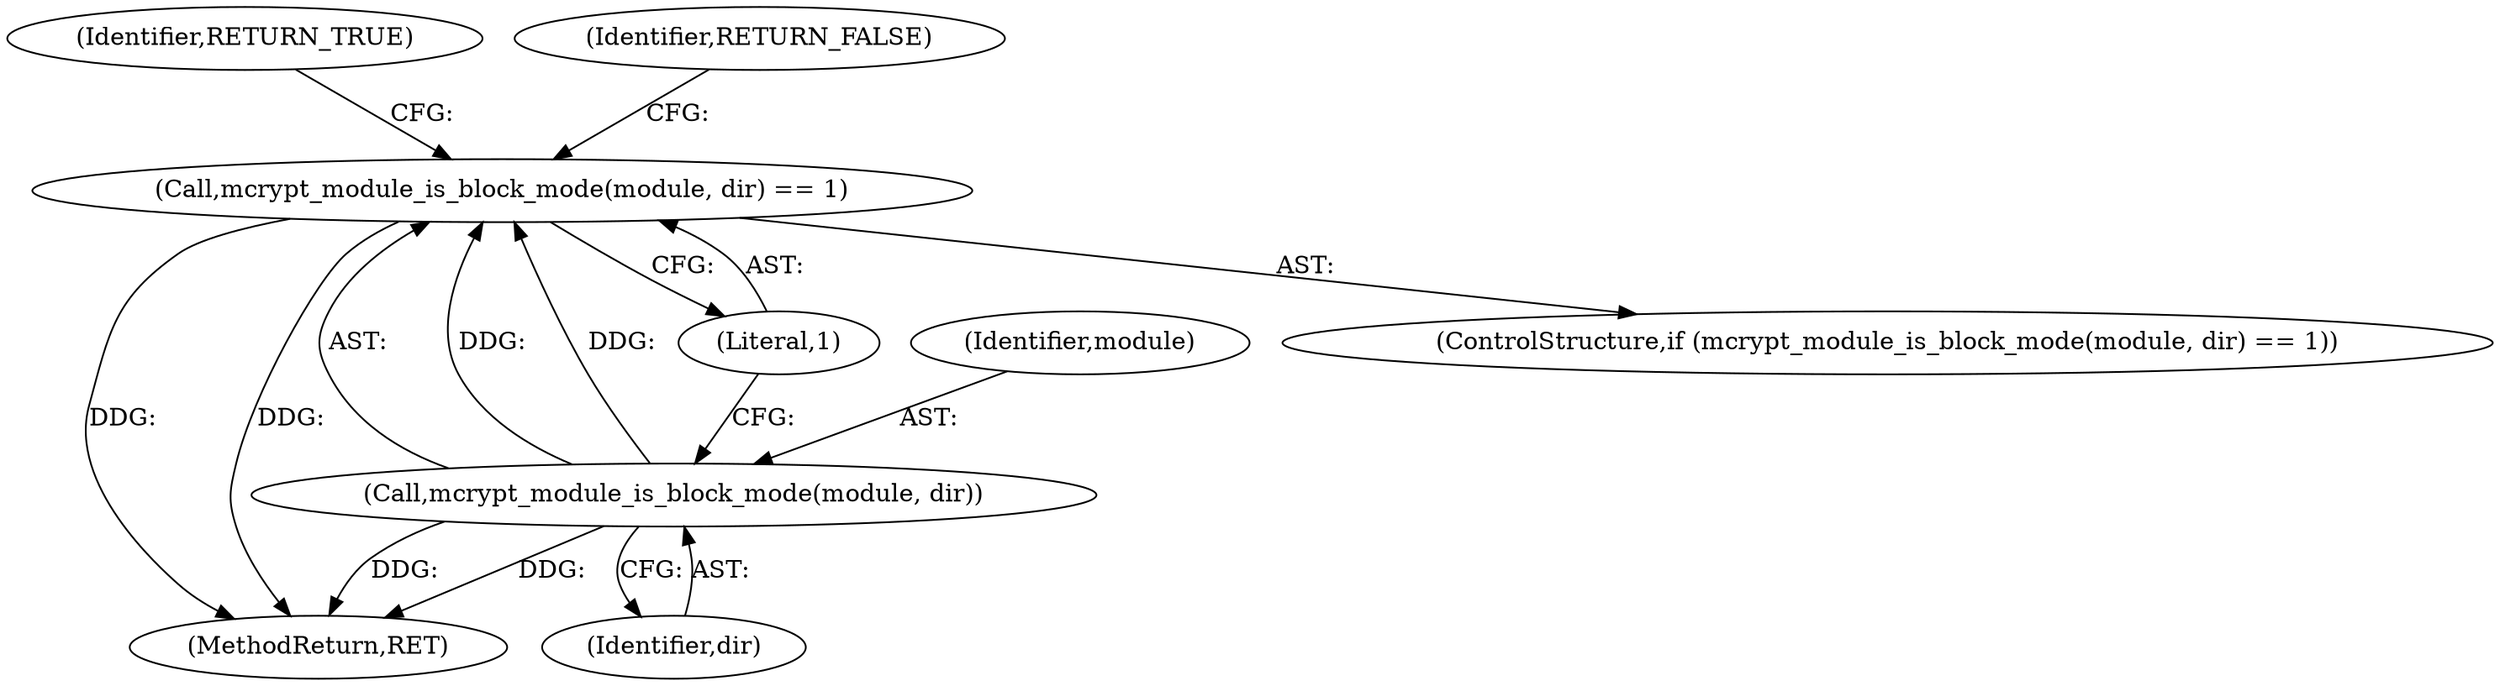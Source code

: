 digraph "0_php-src_6c5211a0cef0cc2854eaa387e0eb036e012904d0?w=1_8@API" {
"1000104" [label="(Call,mcrypt_module_is_block_mode(module, dir) == 1)"];
"1000105" [label="(Call,mcrypt_module_is_block_mode(module, dir))"];
"1000110" [label="(Identifier,RETURN_TRUE)"];
"1000113" [label="(Identifier,RETURN_FALSE)"];
"1000108" [label="(Literal,1)"];
"1000104" [label="(Call,mcrypt_module_is_block_mode(module, dir) == 1)"];
"1000106" [label="(Identifier,module)"];
"1000103" [label="(ControlStructure,if (mcrypt_module_is_block_mode(module, dir) == 1))"];
"1000114" [label="(MethodReturn,RET)"];
"1000105" [label="(Call,mcrypt_module_is_block_mode(module, dir))"];
"1000107" [label="(Identifier,dir)"];
"1000104" -> "1000103"  [label="AST: "];
"1000104" -> "1000108"  [label="CFG: "];
"1000105" -> "1000104"  [label="AST: "];
"1000108" -> "1000104"  [label="AST: "];
"1000110" -> "1000104"  [label="CFG: "];
"1000113" -> "1000104"  [label="CFG: "];
"1000104" -> "1000114"  [label="DDG: "];
"1000104" -> "1000114"  [label="DDG: "];
"1000105" -> "1000104"  [label="DDG: "];
"1000105" -> "1000104"  [label="DDG: "];
"1000105" -> "1000107"  [label="CFG: "];
"1000106" -> "1000105"  [label="AST: "];
"1000107" -> "1000105"  [label="AST: "];
"1000108" -> "1000105"  [label="CFG: "];
"1000105" -> "1000114"  [label="DDG: "];
"1000105" -> "1000114"  [label="DDG: "];
}
